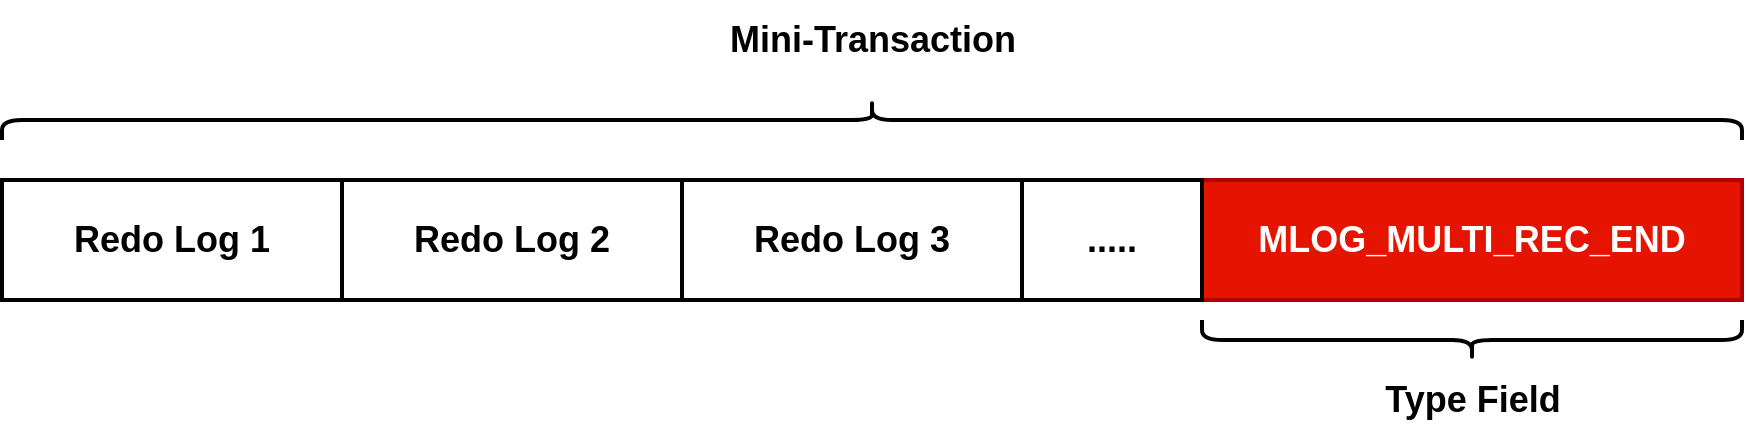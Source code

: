 <mxfile version="20.5.3" type="github">
  <diagram id="1Vha-SiMk9ycFME-SMeP" name="第 1 页">
    <mxGraphModel dx="1044" dy="798" grid="1" gridSize="10" guides="1" tooltips="1" connect="1" arrows="1" fold="1" page="1" pageScale="1" pageWidth="827" pageHeight="1169" math="0" shadow="0">
      <root>
        <mxCell id="0" />
        <mxCell id="1" parent="0" />
        <mxCell id="tvhGSAr4-qhXhOVwlWPS-1" value="&lt;b&gt;&lt;font style=&quot;font-size: 18px;&quot;&gt;Redo Log 1&lt;/font&gt;&lt;/b&gt;" style="rounded=0;whiteSpace=wrap;html=1;strokeWidth=2;" vertex="1" parent="1">
          <mxGeometry x="70" y="270" width="170" height="60" as="geometry" />
        </mxCell>
        <mxCell id="tvhGSAr4-qhXhOVwlWPS-2" value="&lt;b&gt;&lt;font style=&quot;font-size: 18px;&quot;&gt;Redo Log 2&lt;/font&gt;&lt;/b&gt;" style="rounded=0;whiteSpace=wrap;html=1;strokeWidth=2;" vertex="1" parent="1">
          <mxGeometry x="240" y="270" width="170" height="60" as="geometry" />
        </mxCell>
        <mxCell id="tvhGSAr4-qhXhOVwlWPS-3" value="&lt;b&gt;&lt;font style=&quot;font-size: 18px;&quot;&gt;Redo Log 3&lt;/font&gt;&lt;/b&gt;" style="rounded=0;whiteSpace=wrap;html=1;strokeWidth=2;" vertex="1" parent="1">
          <mxGeometry x="410" y="270" width="170" height="60" as="geometry" />
        </mxCell>
        <mxCell id="tvhGSAr4-qhXhOVwlWPS-4" value="&lt;span style=&quot;font-size: 18px;&quot;&gt;&lt;b&gt;MLOG_MULTI_REC_END&lt;/b&gt;&lt;/span&gt;" style="rounded=0;whiteSpace=wrap;html=1;strokeWidth=2;fillColor=#e51400;fontColor=#ffffff;strokeColor=#B20000;" vertex="1" parent="1">
          <mxGeometry x="670" y="270" width="270" height="60" as="geometry" />
        </mxCell>
        <mxCell id="tvhGSAr4-qhXhOVwlWPS-5" value="&lt;b&gt;.....&lt;/b&gt;" style="rounded=0;whiteSpace=wrap;html=1;strokeWidth=2;fontSize=18;" vertex="1" parent="1">
          <mxGeometry x="580" y="270" width="90" height="60" as="geometry" />
        </mxCell>
        <mxCell id="tvhGSAr4-qhXhOVwlWPS-6" value="" style="shape=curlyBracket;whiteSpace=wrap;html=1;rounded=1;labelPosition=left;verticalLabelPosition=middle;align=right;verticalAlign=middle;strokeWidth=2;fontSize=18;rotation=-90;" vertex="1" parent="1">
          <mxGeometry x="795" y="215" width="20" height="270" as="geometry" />
        </mxCell>
        <mxCell id="tvhGSAr4-qhXhOVwlWPS-7" value="&lt;b&gt;Type Field&lt;/b&gt;" style="text;html=1;align=center;verticalAlign=middle;resizable=0;points=[];autosize=1;strokeColor=none;fillColor=none;fontSize=18;" vertex="1" parent="1">
          <mxGeometry x="750" y="360" width="110" height="40" as="geometry" />
        </mxCell>
        <mxCell id="tvhGSAr4-qhXhOVwlWPS-8" value="" style="shape=curlyBracket;whiteSpace=wrap;html=1;rounded=1;labelPosition=left;verticalLabelPosition=middle;align=right;verticalAlign=middle;strokeWidth=2;fontSize=18;rotation=90;" vertex="1" parent="1">
          <mxGeometry x="495" y="-195" width="20" height="870" as="geometry" />
        </mxCell>
        <mxCell id="tvhGSAr4-qhXhOVwlWPS-9" value="&lt;b&gt;Mini-Transaction&lt;/b&gt;" style="text;html=1;align=center;verticalAlign=middle;resizable=0;points=[];autosize=1;strokeColor=none;fillColor=none;fontSize=18;" vertex="1" parent="1">
          <mxGeometry x="420" y="180" width="170" height="40" as="geometry" />
        </mxCell>
      </root>
    </mxGraphModel>
  </diagram>
</mxfile>
